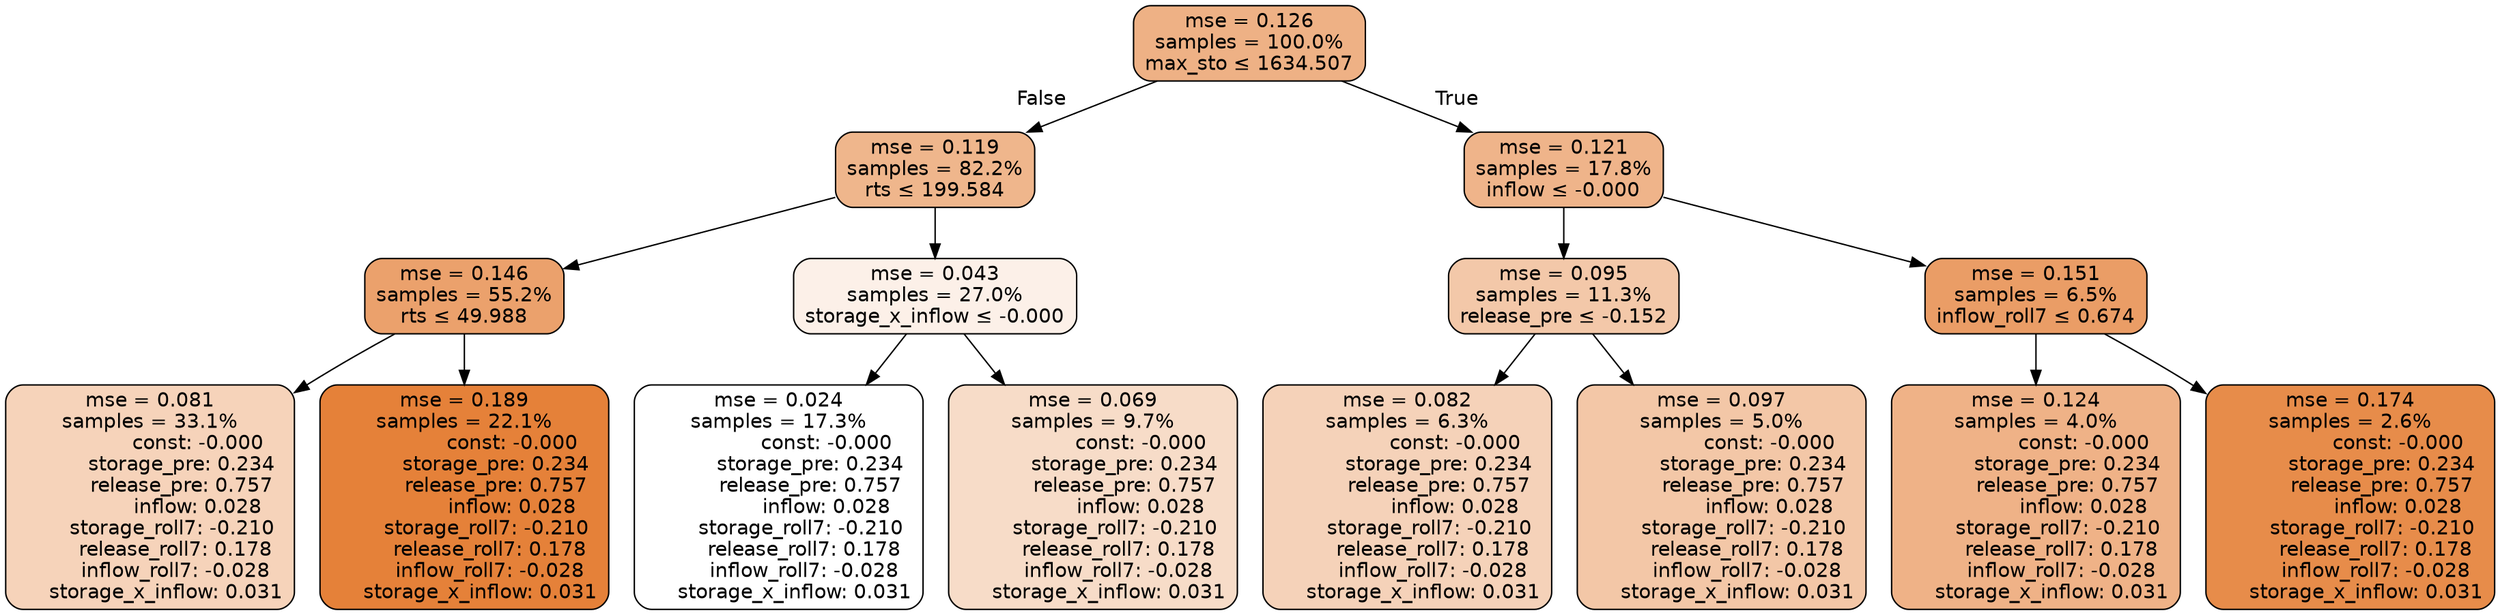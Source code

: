 digraph tree {
node [shape=rectangle, style="filled, rounded", color="black", fontname=helvetica] ;
edge [fontname=helvetica] ;
	"0" [label="mse = 0.126
samples = 100.0%
max_sto &le; 1634.507", fillcolor="#eeb185"]
	"1" [label="mse = 0.119
samples = 82.2%
rts &le; 199.584", fillcolor="#efb68c"]
	"2" [label="mse = 0.146
samples = 55.2%
rts &le; 49.988", fillcolor="#eba16c"]
	"3" [label="mse = 0.081
samples = 33.1%
               const: -0.000
          storage_pre: 0.234
          release_pre: 0.757
               inflow: 0.028
       storage_roll7: -0.210
        release_roll7: 0.178
        inflow_roll7: -0.028
     storage_x_inflow: 0.031", fillcolor="#f6d3ba"]
	"4" [label="mse = 0.189
samples = 22.1%
               const: -0.000
          storage_pre: 0.234
          release_pre: 0.757
               inflow: 0.028
       storage_roll7: -0.210
        release_roll7: 0.178
        inflow_roll7: -0.028
     storage_x_inflow: 0.031", fillcolor="#e58139"]
	"5" [label="mse = 0.043
samples = 27.0%
storage_x_inflow &le; -0.000", fillcolor="#fcf0e8"]
	"6" [label="mse = 0.024
samples = 17.3%
               const: -0.000
          storage_pre: 0.234
          release_pre: 0.757
               inflow: 0.028
       storage_roll7: -0.210
        release_roll7: 0.178
        inflow_roll7: -0.028
     storage_x_inflow: 0.031", fillcolor="#ffffff"]
	"7" [label="mse = 0.069
samples = 9.7%
               const: -0.000
          storage_pre: 0.234
          release_pre: 0.757
               inflow: 0.028
       storage_roll7: -0.210
        release_roll7: 0.178
        inflow_roll7: -0.028
     storage_x_inflow: 0.031", fillcolor="#f7dcc8"]
	"8" [label="mse = 0.121
samples = 17.8%
inflow &le; -0.000", fillcolor="#efb48a"]
	"9" [label="mse = 0.095
samples = 11.3%
release_pre &le; -0.152", fillcolor="#f3c8a9"]
	"10" [label="mse = 0.082
samples = 6.3%
               const: -0.000
          storage_pre: 0.234
          release_pre: 0.757
               inflow: 0.028
       storage_roll7: -0.210
        release_roll7: 0.178
        inflow_roll7: -0.028
     storage_x_inflow: 0.031", fillcolor="#f5d2b9"]
	"11" [label="mse = 0.097
samples = 5.0%
               const: -0.000
          storage_pre: 0.234
          release_pre: 0.757
               inflow: 0.028
       storage_roll7: -0.210
        release_roll7: 0.178
        inflow_roll7: -0.028
     storage_x_inflow: 0.031", fillcolor="#f3c7a7"]
	"12" [label="mse = 0.151
samples = 6.5%
inflow_roll7 &le; 0.674", fillcolor="#ea9d66"]
	"13" [label="mse = 0.124
samples = 4.0%
               const: -0.000
          storage_pre: 0.234
          release_pre: 0.757
               inflow: 0.028
       storage_roll7: -0.210
        release_roll7: 0.178
        inflow_roll7: -0.028
     storage_x_inflow: 0.031", fillcolor="#efb287"]
	"14" [label="mse = 0.174
samples = 2.6%
               const: -0.000
          storage_pre: 0.234
          release_pre: 0.757
               inflow: 0.028
       storage_roll7: -0.210
        release_roll7: 0.178
        inflow_roll7: -0.028
     storage_x_inflow: 0.031", fillcolor="#e78c4a"]

	"0" -> "1" [labeldistance=2.5, labelangle=45, headlabel="False"]
	"1" -> "2"
	"2" -> "3"
	"2" -> "4"
	"1" -> "5"
	"5" -> "6"
	"5" -> "7"
	"0" -> "8" [labeldistance=2.5, labelangle=-45, headlabel="True"]
	"8" -> "9"
	"9" -> "10"
	"9" -> "11"
	"8" -> "12"
	"12" -> "13"
	"12" -> "14"
}